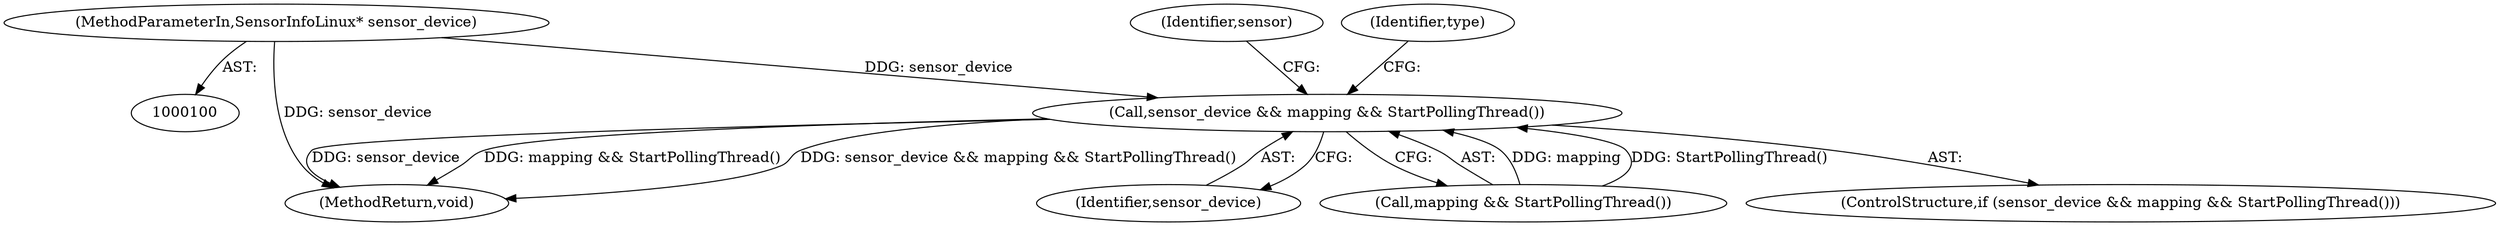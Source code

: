 digraph "1_Chrome_c0c8978849ac57e4ecd613ddc8ff7852a2054734_24@pointer" {
"1000102" [label="(MethodParameterIn,SensorInfoLinux* sensor_device)"];
"1000113" [label="(Call,sensor_device && mapping && StartPollingThread())"];
"1000114" [label="(Identifier,sensor_device)"];
"1000113" [label="(Call,sensor_device && mapping && StartPollingThread())"];
"1000120" [label="(Identifier,sensor)"];
"1000126" [label="(MethodReturn,void)"];
"1000124" [label="(Identifier,type)"];
"1000102" [label="(MethodParameterIn,SensorInfoLinux* sensor_device)"];
"1000115" [label="(Call,mapping && StartPollingThread())"];
"1000112" [label="(ControlStructure,if (sensor_device && mapping && StartPollingThread()))"];
"1000102" -> "1000100"  [label="AST: "];
"1000102" -> "1000126"  [label="DDG: sensor_device"];
"1000102" -> "1000113"  [label="DDG: sensor_device"];
"1000113" -> "1000112"  [label="AST: "];
"1000113" -> "1000114"  [label="CFG: "];
"1000113" -> "1000115"  [label="CFG: "];
"1000114" -> "1000113"  [label="AST: "];
"1000115" -> "1000113"  [label="AST: "];
"1000120" -> "1000113"  [label="CFG: "];
"1000124" -> "1000113"  [label="CFG: "];
"1000113" -> "1000126"  [label="DDG: sensor_device"];
"1000113" -> "1000126"  [label="DDG: mapping && StartPollingThread()"];
"1000113" -> "1000126"  [label="DDG: sensor_device && mapping && StartPollingThread()"];
"1000115" -> "1000113"  [label="DDG: mapping"];
"1000115" -> "1000113"  [label="DDG: StartPollingThread()"];
}
